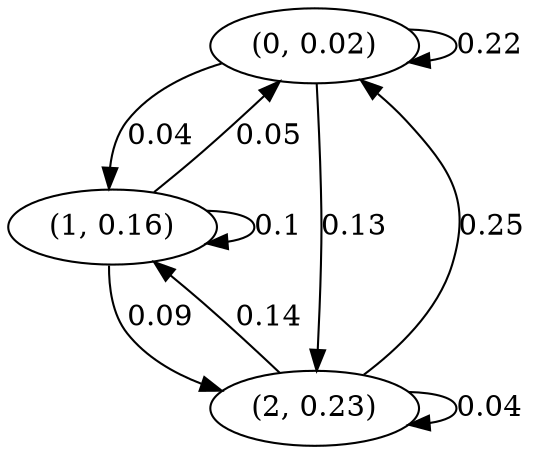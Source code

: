 digraph {
    0 [ label = "(0, 0.02)" ]
    1 [ label = "(1, 0.16)" ]
    2 [ label = "(2, 0.23)" ]
    0 -> 0 [ label = "0.22" ]
    1 -> 1 [ label = "0.1" ]
    2 -> 2 [ label = "0.04" ]
    1 -> 0 [ label = "0.05" ]
    2 -> 0 [ label = "0.25" ]
    0 -> 1 [ label = "0.04" ]
    2 -> 1 [ label = "0.14" ]
    0 -> 2 [ label = "0.13" ]
    1 -> 2 [ label = "0.09" ]
}

